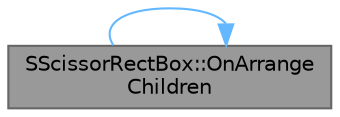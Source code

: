 digraph "SScissorRectBox::OnArrangeChildren"
{
 // INTERACTIVE_SVG=YES
 // LATEX_PDF_SIZE
  bgcolor="transparent";
  edge [fontname=Helvetica,fontsize=10,labelfontname=Helvetica,labelfontsize=10];
  node [fontname=Helvetica,fontsize=10,shape=box,height=0.2,width=0.4];
  rankdir="RL";
  Node1 [id="Node000001",label="SScissorRectBox::OnArrange\lChildren",height=0.2,width=0.4,color="gray40", fillcolor="grey60", style="filled", fontcolor="black",tooltip="Panels arrange their children in a space described by the AllottedGeometry parameter."];
  Node1 -> Node1 [id="edge1_Node000001_Node000001",dir="back",color="steelblue1",style="solid",tooltip=" "];
}
